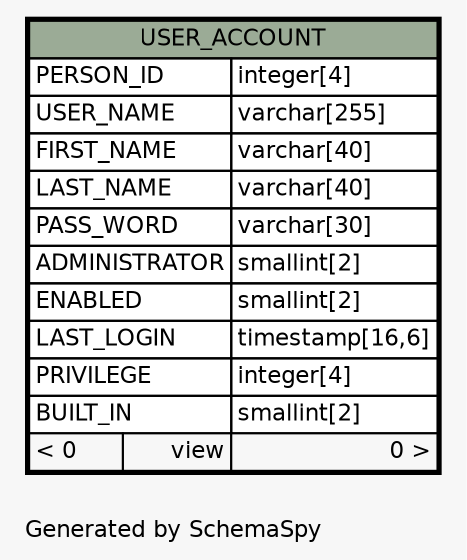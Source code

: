 // dot 2.38.0 on Windows 10 10.0
// SchemaSpy rev Unknown
digraph "oneDegreeRelationshipsDiagram" {
  graph [
    rankdir="RL"
    bgcolor="#f7f7f7"
    label="\nGenerated by SchemaSpy"
    labeljust="l"
    nodesep="0.18"
    ranksep="0.46"
    fontname="Helvetica"
    fontsize="11"
  ];
  node [
    fontname="Helvetica"
    fontsize="11"
    shape="plaintext"
  ];
  edge [
    arrowsize="0.8"
  ];
  "USER_ACCOUNT" [
    label=<
    <TABLE BORDER="2" CELLBORDER="1" CELLSPACING="0" BGCOLOR="#ffffff">
      <TR><TD COLSPAN="3" BGCOLOR="#9bab96" ALIGN="CENTER">USER_ACCOUNT</TD></TR>
      <TR><TD PORT="PERSON_ID" COLSPAN="2" ALIGN="LEFT">PERSON_ID</TD><TD PORT="PERSON_ID.type" ALIGN="LEFT">integer[4]</TD></TR>
      <TR><TD PORT="USER_NAME" COLSPAN="2" ALIGN="LEFT">USER_NAME</TD><TD PORT="USER_NAME.type" ALIGN="LEFT">varchar[255]</TD></TR>
      <TR><TD PORT="FIRST_NAME" COLSPAN="2" ALIGN="LEFT">FIRST_NAME</TD><TD PORT="FIRST_NAME.type" ALIGN="LEFT">varchar[40]</TD></TR>
      <TR><TD PORT="LAST_NAME" COLSPAN="2" ALIGN="LEFT">LAST_NAME</TD><TD PORT="LAST_NAME.type" ALIGN="LEFT">varchar[40]</TD></TR>
      <TR><TD PORT="PASS_WORD" COLSPAN="2" ALIGN="LEFT">PASS_WORD</TD><TD PORT="PASS_WORD.type" ALIGN="LEFT">varchar[30]</TD></TR>
      <TR><TD PORT="ADMINISTRATOR" COLSPAN="2" ALIGN="LEFT">ADMINISTRATOR</TD><TD PORT="ADMINISTRATOR.type" ALIGN="LEFT">smallint[2]</TD></TR>
      <TR><TD PORT="ENABLED" COLSPAN="2" ALIGN="LEFT">ENABLED</TD><TD PORT="ENABLED.type" ALIGN="LEFT">smallint[2]</TD></TR>
      <TR><TD PORT="LAST_LOGIN" COLSPAN="2" ALIGN="LEFT">LAST_LOGIN</TD><TD PORT="LAST_LOGIN.type" ALIGN="LEFT">timestamp[16,6]</TD></TR>
      <TR><TD PORT="PRIVILEGE" COLSPAN="2" ALIGN="LEFT">PRIVILEGE</TD><TD PORT="PRIVILEGE.type" ALIGN="LEFT">integer[4]</TD></TR>
      <TR><TD PORT="BUILT_IN" COLSPAN="2" ALIGN="LEFT">BUILT_IN</TD><TD PORT="BUILT_IN.type" ALIGN="LEFT">smallint[2]</TD></TR>
      <TR><TD ALIGN="LEFT" BGCOLOR="#f7f7f7">&lt; 0</TD><TD ALIGN="RIGHT" BGCOLOR="#f7f7f7">view</TD><TD ALIGN="RIGHT" BGCOLOR="#f7f7f7">0 &gt;</TD></TR>
    </TABLE>>
    URL="USER_ACCOUNT.html"
    tooltip="USER_ACCOUNT"
  ];
}
